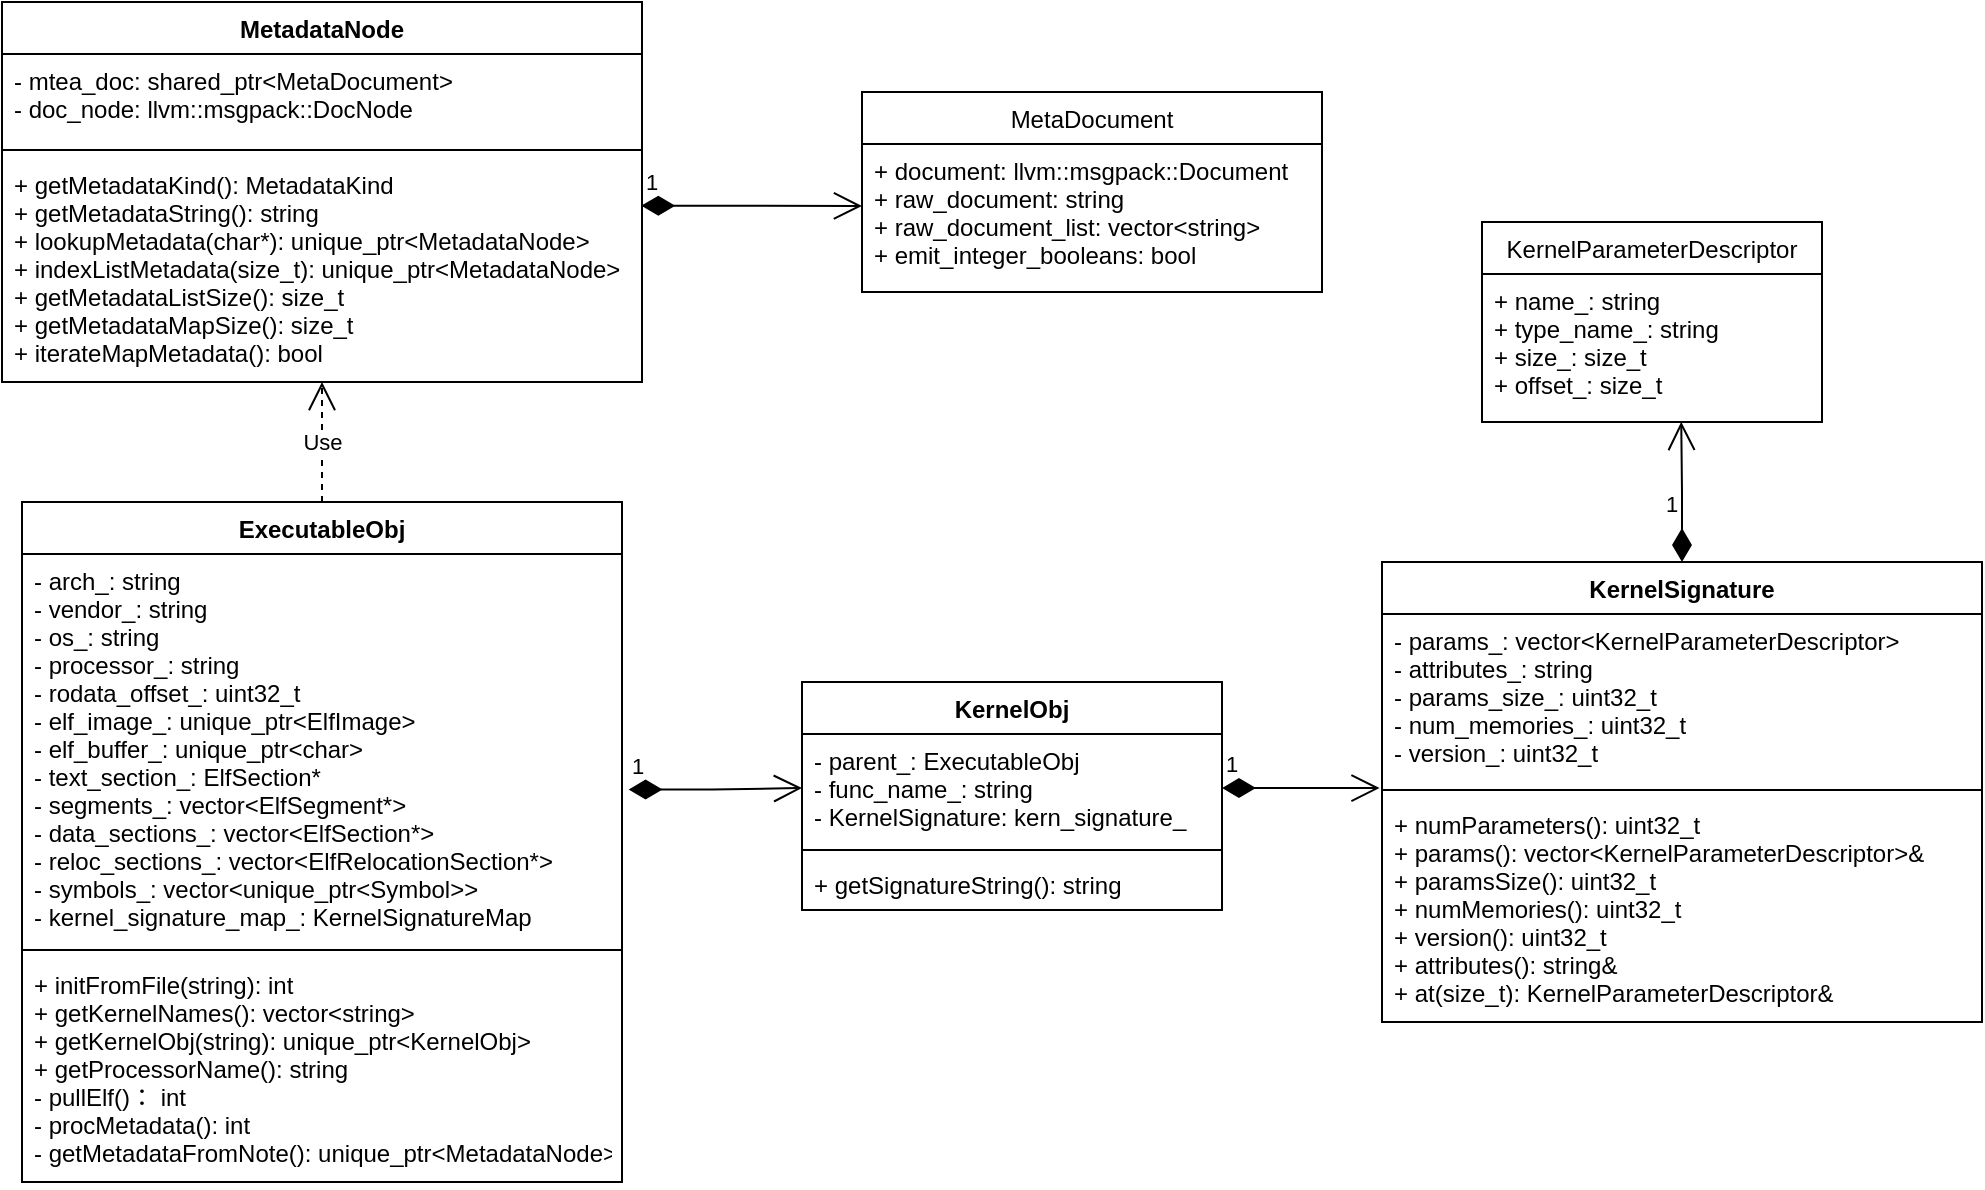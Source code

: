 <mxfile version="20.8.23" type="github">
  <diagram name="第 1 页" id="BoYThL9qZdxGfDXjNJYI">
    <mxGraphModel dx="1246" dy="1937" grid="1" gridSize="10" guides="1" tooltips="1" connect="1" arrows="1" fold="1" page="1" pageScale="1" pageWidth="850" pageHeight="1100" math="0" shadow="0">
      <root>
        <mxCell id="0" />
        <mxCell id="1" parent="0" />
        <mxCell id="eA6l3aObdcysx2nHsOpe-1" value="KernelObj" style="swimlane;fontStyle=1;align=center;verticalAlign=top;childLayout=stackLayout;horizontal=1;startSize=26;horizontalStack=0;resizeParent=1;resizeParentMax=0;resizeLast=0;collapsible=1;marginBottom=0;" vertex="1" parent="1">
          <mxGeometry x="520" y="-160" width="210" height="114" as="geometry">
            <mxRectangle x="130" y="130" width="100" height="30" as="alternateBounds" />
          </mxGeometry>
        </mxCell>
        <mxCell id="eA6l3aObdcysx2nHsOpe-2" value="- parent_: ExecutableObj&#xa;- func_name_: string&#xa;- KernelSignature: kern_signature_" style="text;strokeColor=none;fillColor=none;align=left;verticalAlign=top;spacingLeft=4;spacingRight=4;overflow=hidden;rotatable=0;points=[[0,0.5],[1,0.5]];portConstraint=eastwest;" vertex="1" parent="eA6l3aObdcysx2nHsOpe-1">
          <mxGeometry y="26" width="210" height="54" as="geometry" />
        </mxCell>
        <mxCell id="eA6l3aObdcysx2nHsOpe-3" value="" style="line;strokeWidth=1;fillColor=none;align=left;verticalAlign=middle;spacingTop=-1;spacingLeft=3;spacingRight=3;rotatable=0;labelPosition=right;points=[];portConstraint=eastwest;strokeColor=inherit;" vertex="1" parent="eA6l3aObdcysx2nHsOpe-1">
          <mxGeometry y="80" width="210" height="8" as="geometry" />
        </mxCell>
        <mxCell id="eA6l3aObdcysx2nHsOpe-4" value="+ getSignatureString(): string" style="text;strokeColor=none;fillColor=none;align=left;verticalAlign=top;spacingLeft=4;spacingRight=4;overflow=hidden;rotatable=0;points=[[0,0.5],[1,0.5]];portConstraint=eastwest;" vertex="1" parent="eA6l3aObdcysx2nHsOpe-1">
          <mxGeometry y="88" width="210" height="26" as="geometry" />
        </mxCell>
        <mxCell id="eA6l3aObdcysx2nHsOpe-5" value="KernelSignature" style="swimlane;fontStyle=1;align=center;verticalAlign=top;childLayout=stackLayout;horizontal=1;startSize=26;horizontalStack=0;resizeParent=1;resizeParentMax=0;resizeLast=0;collapsible=1;marginBottom=0;" vertex="1" parent="1">
          <mxGeometry x="810" y="-220" width="300" height="230" as="geometry" />
        </mxCell>
        <mxCell id="eA6l3aObdcysx2nHsOpe-6" value="- params_: vector&lt;KernelParameterDescriptor&gt;&#xa;- attributes_: string&#xa;- params_size_: uint32_t&#xa;- num_memories_: uint32_t&#xa;- version_: uint32_t" style="text;strokeColor=none;fillColor=none;align=left;verticalAlign=top;spacingLeft=4;spacingRight=4;overflow=hidden;rotatable=0;points=[[0,0.5],[1,0.5]];portConstraint=eastwest;" vertex="1" parent="eA6l3aObdcysx2nHsOpe-5">
          <mxGeometry y="26" width="300" height="84" as="geometry" />
        </mxCell>
        <mxCell id="eA6l3aObdcysx2nHsOpe-7" value="" style="line;strokeWidth=1;fillColor=none;align=left;verticalAlign=middle;spacingTop=-1;spacingLeft=3;spacingRight=3;rotatable=0;labelPosition=right;points=[];portConstraint=eastwest;strokeColor=inherit;" vertex="1" parent="eA6l3aObdcysx2nHsOpe-5">
          <mxGeometry y="110" width="300" height="8" as="geometry" />
        </mxCell>
        <mxCell id="eA6l3aObdcysx2nHsOpe-8" value="+ numParameters(): uint32_t&#xa;+ params(): vector&lt;KernelParameterDescriptor&gt;&amp;&#xa;+ paramsSize(): uint32_t&#xa;+ numMemories(): uint32_t&#xa;+ version(): uint32_t&#xa;+ attributes(): string&amp;&#xa;+ at(size_t): KernelParameterDescriptor&amp;&#xa;" style="text;strokeColor=none;fillColor=none;align=left;verticalAlign=top;spacingLeft=4;spacingRight=4;overflow=hidden;rotatable=0;points=[[0,0.5],[1,0.5]];portConstraint=eastwest;" vertex="1" parent="eA6l3aObdcysx2nHsOpe-5">
          <mxGeometry y="118" width="300" height="112" as="geometry" />
        </mxCell>
        <mxCell id="eA6l3aObdcysx2nHsOpe-9" value="ExecutableObj" style="swimlane;fontStyle=1;align=center;verticalAlign=top;childLayout=stackLayout;horizontal=1;startSize=26;horizontalStack=0;resizeParent=1;resizeParentMax=0;resizeLast=0;collapsible=1;marginBottom=0;" vertex="1" parent="1">
          <mxGeometry x="130" y="-250" width="300" height="340" as="geometry" />
        </mxCell>
        <mxCell id="eA6l3aObdcysx2nHsOpe-10" value="- arch_: string&#xa;- vendor_: string&#xa;- os_: string&#xa;- processor_: string&#xa;- rodata_offset_: uint32_t&#xa;- elf_image_: unique_ptr&lt;ElfImage&gt;&#xa;- elf_buffer_: unique_ptr&lt;char&gt;&#xa;- text_section_: ElfSection*&#xa;- segments_: vector&lt;ElfSegment*&gt;&#xa;- data_sections_: vector&lt;ElfSection*&gt;&#xa;- reloc_sections_: vector&lt;ElfRelocationSection*&gt;&#xa;- symbols_: vector&lt;unique_ptr&lt;Symbol&gt;&gt;&#xa;- kernel_signature_map_: KernelSignatureMap&#xa;" style="text;strokeColor=none;fillColor=none;align=left;verticalAlign=top;spacingLeft=4;spacingRight=4;overflow=hidden;rotatable=0;points=[[0,0.5],[1,0.5]];portConstraint=eastwest;" vertex="1" parent="eA6l3aObdcysx2nHsOpe-9">
          <mxGeometry y="26" width="300" height="194" as="geometry" />
        </mxCell>
        <mxCell id="eA6l3aObdcysx2nHsOpe-11" value="" style="line;strokeWidth=1;fillColor=none;align=left;verticalAlign=middle;spacingTop=-1;spacingLeft=3;spacingRight=3;rotatable=0;labelPosition=right;points=[];portConstraint=eastwest;strokeColor=inherit;" vertex="1" parent="eA6l3aObdcysx2nHsOpe-9">
          <mxGeometry y="220" width="300" height="8" as="geometry" />
        </mxCell>
        <mxCell id="eA6l3aObdcysx2nHsOpe-12" value="+ initFromFile(string): int&#xa;+ getKernelNames(): vector&lt;string&gt;&#xa;+ getKernelObj(string): unique_ptr&lt;KernelObj&gt;&#xa;+ getProcessorName(): string&#xa;- pullElf()： int&#xa;- procMetadata(): int&#xa;- getMetadataFromNote(): unique_ptr&lt;MetadataNode&gt;&#xa;&#xa;" style="text;strokeColor=none;fillColor=none;align=left;verticalAlign=top;spacingLeft=4;spacingRight=4;overflow=hidden;rotatable=0;points=[[0,0.5],[1,0.5]];portConstraint=eastwest;" vertex="1" parent="eA6l3aObdcysx2nHsOpe-9">
          <mxGeometry y="228" width="300" height="112" as="geometry" />
        </mxCell>
        <mxCell id="eA6l3aObdcysx2nHsOpe-13" value="MetadataNode" style="swimlane;fontStyle=1;align=center;verticalAlign=top;childLayout=stackLayout;horizontal=1;startSize=26;horizontalStack=0;resizeParent=1;resizeParentMax=0;resizeLast=0;collapsible=1;marginBottom=0;" vertex="1" parent="1">
          <mxGeometry x="120" y="-500" width="320" height="190" as="geometry" />
        </mxCell>
        <mxCell id="eA6l3aObdcysx2nHsOpe-14" value="- mtea_doc: shared_ptr&lt;MetaDocument&gt;&#xa;- doc_node: llvm::msgpack::DocNode" style="text;strokeColor=none;fillColor=none;align=left;verticalAlign=top;spacingLeft=4;spacingRight=4;overflow=hidden;rotatable=0;points=[[0,0.5],[1,0.5]];portConstraint=eastwest;" vertex="1" parent="eA6l3aObdcysx2nHsOpe-13">
          <mxGeometry y="26" width="320" height="44" as="geometry" />
        </mxCell>
        <mxCell id="eA6l3aObdcysx2nHsOpe-15" value="" style="line;strokeWidth=1;fillColor=none;align=left;verticalAlign=middle;spacingTop=-1;spacingLeft=3;spacingRight=3;rotatable=0;labelPosition=right;points=[];portConstraint=eastwest;strokeColor=inherit;" vertex="1" parent="eA6l3aObdcysx2nHsOpe-13">
          <mxGeometry y="70" width="320" height="8" as="geometry" />
        </mxCell>
        <mxCell id="eA6l3aObdcysx2nHsOpe-16" value="+ getMetadataKind(): MetadataKind&#xa;+ getMetadataString(): string&#xa;+ lookupMetadata(char*): unique_ptr&lt;MetadataNode&gt;&#xa;+ indexListMetadata(size_t): unique_ptr&lt;MetadataNode&gt;&#xa;+ getMetadataListSize(): size_t&#xa;+ getMetadataMapSize(): size_t&#xa;+ iterateMapMetadata(): bool&#xa;" style="text;strokeColor=none;fillColor=none;align=left;verticalAlign=top;spacingLeft=4;spacingRight=4;overflow=hidden;rotatable=0;points=[[0,0.5],[1,0.5]];portConstraint=eastwest;" vertex="1" parent="eA6l3aObdcysx2nHsOpe-13">
          <mxGeometry y="78" width="320" height="112" as="geometry" />
        </mxCell>
        <mxCell id="eA6l3aObdcysx2nHsOpe-21" value="MetaDocument" style="swimlane;fontStyle=0;childLayout=stackLayout;horizontal=1;startSize=26;fillColor=none;horizontalStack=0;resizeParent=1;resizeParentMax=0;resizeLast=0;collapsible=1;marginBottom=0;" vertex="1" parent="1">
          <mxGeometry x="550" y="-455" width="230" height="100" as="geometry" />
        </mxCell>
        <mxCell id="eA6l3aObdcysx2nHsOpe-22" value="+ document: llvm::msgpack::Document&#xa;+ raw_document: string&#xa;+ raw_document_list: vector&lt;string&gt;&#xa;+ emit_integer_booleans: bool" style="text;strokeColor=none;fillColor=none;align=left;verticalAlign=top;spacingLeft=4;spacingRight=4;overflow=hidden;rotatable=0;points=[[0,0.5],[1,0.5]];portConstraint=eastwest;" vertex="1" parent="eA6l3aObdcysx2nHsOpe-21">
          <mxGeometry y="26" width="230" height="74" as="geometry" />
        </mxCell>
        <mxCell id="eA6l3aObdcysx2nHsOpe-25" value="KernelParameterDescriptor" style="swimlane;fontStyle=0;childLayout=stackLayout;horizontal=1;startSize=26;fillColor=none;horizontalStack=0;resizeParent=1;resizeParentMax=0;resizeLast=0;collapsible=1;marginBottom=0;" vertex="1" parent="1">
          <mxGeometry x="860" y="-390" width="170" height="100" as="geometry" />
        </mxCell>
        <mxCell id="eA6l3aObdcysx2nHsOpe-26" value="+ name_: string&#xa;+ type_name_: string&#xa;+ size_: size_t&#xa;+ offset_: size_t" style="text;strokeColor=none;fillColor=none;align=left;verticalAlign=top;spacingLeft=4;spacingRight=4;overflow=hidden;rotatable=0;points=[[0,0.5],[1,0.5]];portConstraint=eastwest;" vertex="1" parent="eA6l3aObdcysx2nHsOpe-25">
          <mxGeometry y="26" width="170" height="74" as="geometry" />
        </mxCell>
        <mxCell id="eA6l3aObdcysx2nHsOpe-30" value="1" style="endArrow=open;html=1;endSize=12;startArrow=diamondThin;startSize=14;startFill=1;edgeStyle=orthogonalEdgeStyle;align=left;verticalAlign=bottom;rounded=0;exitX=1.011;exitY=0.607;exitDx=0;exitDy=0;exitPerimeter=0;" edge="1" parent="1" source="eA6l3aObdcysx2nHsOpe-10" target="eA6l3aObdcysx2nHsOpe-2">
          <mxGeometry x="-1" y="3" relative="1" as="geometry">
            <mxPoint x="450" y="-90" as="sourcePoint" />
            <mxPoint x="120" y="170" as="targetPoint" />
          </mxGeometry>
        </mxCell>
        <mxCell id="eA6l3aObdcysx2nHsOpe-32" value="1" style="endArrow=open;html=1;endSize=12;startArrow=diamondThin;startSize=14;startFill=1;edgeStyle=orthogonalEdgeStyle;align=left;verticalAlign=bottom;rounded=0;exitX=1;exitY=0.5;exitDx=0;exitDy=0;entryX=-0.004;entryY=1.036;entryDx=0;entryDy=0;entryPerimeter=0;" edge="1" parent="1" source="eA6l3aObdcysx2nHsOpe-2" target="eA6l3aObdcysx2nHsOpe-6">
          <mxGeometry x="-1" y="3" relative="1" as="geometry">
            <mxPoint x="740" y="90" as="sourcePoint" />
            <mxPoint x="800" y="-107" as="targetPoint" />
          </mxGeometry>
        </mxCell>
        <mxCell id="eA6l3aObdcysx2nHsOpe-34" value="1" style="endArrow=open;html=1;endSize=12;startArrow=diamondThin;startSize=14;startFill=1;edgeStyle=orthogonalEdgeStyle;align=left;verticalAlign=bottom;rounded=0;exitX=0.5;exitY=0;exitDx=0;exitDy=0;entryX=0.586;entryY=0.999;entryDx=0;entryDy=0;entryPerimeter=0;" edge="1" parent="1" source="eA6l3aObdcysx2nHsOpe-5" target="eA6l3aObdcysx2nHsOpe-26">
          <mxGeometry x="-0.432" y="10" relative="1" as="geometry">
            <mxPoint x="450" y="-180" as="sourcePoint" />
            <mxPoint x="610" y="-180" as="targetPoint" />
            <mxPoint as="offset" />
          </mxGeometry>
        </mxCell>
        <mxCell id="eA6l3aObdcysx2nHsOpe-35" value="Use" style="endArrow=open;endSize=12;dashed=1;html=1;rounded=0;exitX=0.5;exitY=0;exitDx=0;exitDy=0;" edge="1" parent="1" source="eA6l3aObdcysx2nHsOpe-9" target="eA6l3aObdcysx2nHsOpe-16">
          <mxGeometry width="160" relative="1" as="geometry">
            <mxPoint x="260" y="-320" as="sourcePoint" />
            <mxPoint x="420" y="-320" as="targetPoint" />
          </mxGeometry>
        </mxCell>
        <mxCell id="eA6l3aObdcysx2nHsOpe-36" value="1" style="endArrow=open;html=1;endSize=12;startArrow=diamondThin;startSize=14;startFill=1;edgeStyle=orthogonalEdgeStyle;align=left;verticalAlign=bottom;rounded=0;exitX=0.999;exitY=0.213;exitDx=0;exitDy=0;exitPerimeter=0;" edge="1" parent="1" source="eA6l3aObdcysx2nHsOpe-16">
          <mxGeometry x="-1" y="3" relative="1" as="geometry">
            <mxPoint x="540" y="-690" as="sourcePoint" />
            <mxPoint x="550" y="-398" as="targetPoint" />
          </mxGeometry>
        </mxCell>
      </root>
    </mxGraphModel>
  </diagram>
</mxfile>
